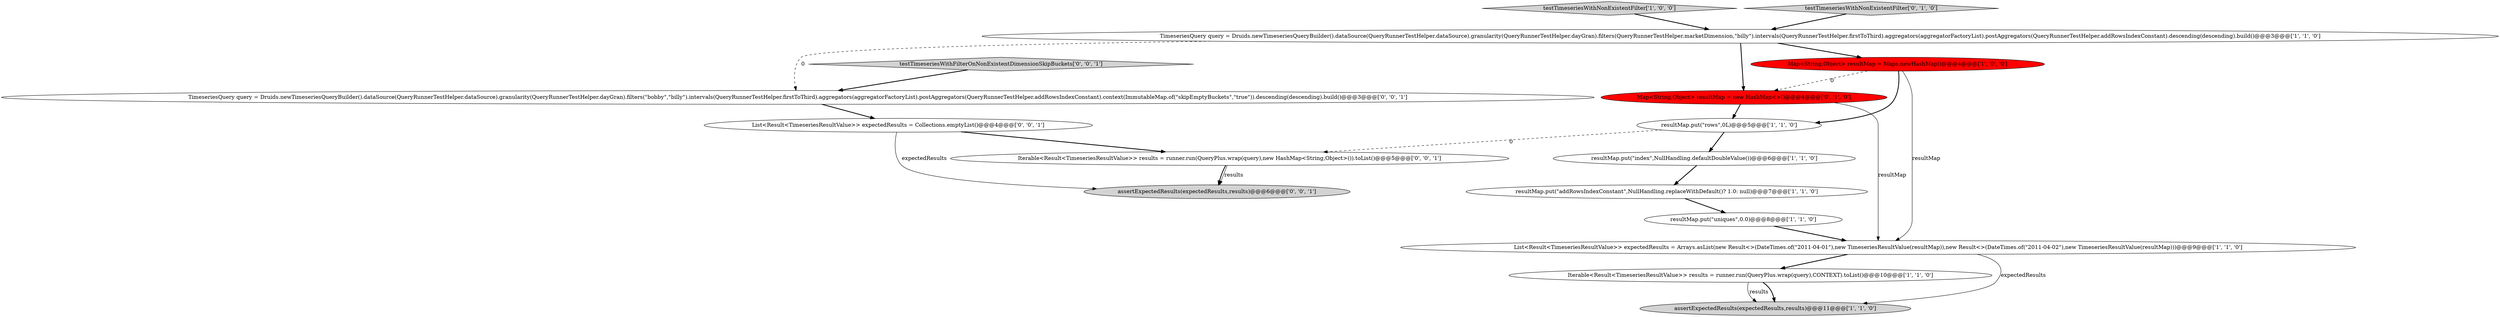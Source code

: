 digraph {
0 [style = filled, label = "resultMap.put(\"rows\",0L)@@@5@@@['1', '1', '0']", fillcolor = white, shape = ellipse image = "AAA0AAABBB1BBB"];
12 [style = filled, label = "Iterable<Result<TimeseriesResultValue>> results = runner.run(QueryPlus.wrap(query),new HashMap<String,Object>()).toList()@@@5@@@['0', '0', '1']", fillcolor = white, shape = ellipse image = "AAA0AAABBB3BBB"];
14 [style = filled, label = "testTimeseriesWithFilterOnNonExistentDimensionSkipBuckets['0', '0', '1']", fillcolor = lightgray, shape = diamond image = "AAA0AAABBB3BBB"];
13 [style = filled, label = "assertExpectedResults(expectedResults,results)@@@6@@@['0', '0', '1']", fillcolor = lightgray, shape = ellipse image = "AAA0AAABBB3BBB"];
2 [style = filled, label = "assertExpectedResults(expectedResults,results)@@@11@@@['1', '1', '0']", fillcolor = lightgray, shape = ellipse image = "AAA0AAABBB1BBB"];
16 [style = filled, label = "TimeseriesQuery query = Druids.newTimeseriesQueryBuilder().dataSource(QueryRunnerTestHelper.dataSource).granularity(QueryRunnerTestHelper.dayGran).filters(\"bobby\",\"billy\").intervals(QueryRunnerTestHelper.firstToThird).aggregators(aggregatorFactoryList).postAggregators(QueryRunnerTestHelper.addRowsIndexConstant).context(ImmutableMap.of(\"skipEmptyBuckets\",\"true\")).descending(descending).build()@@@3@@@['0', '0', '1']", fillcolor = white, shape = ellipse image = "AAA0AAABBB3BBB"];
3 [style = filled, label = "Iterable<Result<TimeseriesResultValue>> results = runner.run(QueryPlus.wrap(query),CONTEXT).toList()@@@10@@@['1', '1', '0']", fillcolor = white, shape = ellipse image = "AAA0AAABBB1BBB"];
1 [style = filled, label = "resultMap.put(\"addRowsIndexConstant\",NullHandling.replaceWithDefault()? 1.0: null)@@@7@@@['1', '1', '0']", fillcolor = white, shape = ellipse image = "AAA0AAABBB1BBB"];
5 [style = filled, label = "resultMap.put(\"uniques\",0.0)@@@8@@@['1', '1', '0']", fillcolor = white, shape = ellipse image = "AAA0AAABBB1BBB"];
8 [style = filled, label = "testTimeseriesWithNonExistentFilter['1', '0', '0']", fillcolor = lightgray, shape = diamond image = "AAA0AAABBB1BBB"];
6 [style = filled, label = "TimeseriesQuery query = Druids.newTimeseriesQueryBuilder().dataSource(QueryRunnerTestHelper.dataSource).granularity(QueryRunnerTestHelper.dayGran).filters(QueryRunnerTestHelper.marketDimension,\"billy\").intervals(QueryRunnerTestHelper.firstToThird).aggregators(aggregatorFactoryList).postAggregators(QueryRunnerTestHelper.addRowsIndexConstant).descending(descending).build()@@@3@@@['1', '1', '0']", fillcolor = white, shape = ellipse image = "AAA0AAABBB1BBB"];
11 [style = filled, label = "testTimeseriesWithNonExistentFilter['0', '1', '0']", fillcolor = lightgray, shape = diamond image = "AAA0AAABBB2BBB"];
4 [style = filled, label = "Map<String,Object> resultMap = Maps.newHashMap()@@@4@@@['1', '0', '0']", fillcolor = red, shape = ellipse image = "AAA1AAABBB1BBB"];
15 [style = filled, label = "List<Result<TimeseriesResultValue>> expectedResults = Collections.emptyList()@@@4@@@['0', '0', '1']", fillcolor = white, shape = ellipse image = "AAA0AAABBB3BBB"];
7 [style = filled, label = "resultMap.put(\"index\",NullHandling.defaultDoubleValue())@@@6@@@['1', '1', '0']", fillcolor = white, shape = ellipse image = "AAA0AAABBB1BBB"];
10 [style = filled, label = "Map<String,Object> resultMap = new HashMap<>()@@@4@@@['0', '1', '0']", fillcolor = red, shape = ellipse image = "AAA1AAABBB2BBB"];
9 [style = filled, label = "List<Result<TimeseriesResultValue>> expectedResults = Arrays.asList(new Result<>(DateTimes.of(\"2011-04-01\"),new TimeseriesResultValue(resultMap)),new Result<>(DateTimes.of(\"2011-04-02\"),new TimeseriesResultValue(resultMap)))@@@9@@@['1', '1', '0']", fillcolor = white, shape = ellipse image = "AAA0AAABBB1BBB"];
1->5 [style = bold, label=""];
14->16 [style = bold, label=""];
16->15 [style = bold, label=""];
7->1 [style = bold, label=""];
15->13 [style = solid, label="expectedResults"];
5->9 [style = bold, label=""];
10->9 [style = solid, label="resultMap"];
11->6 [style = bold, label=""];
8->6 [style = bold, label=""];
0->12 [style = dashed, label="0"];
4->9 [style = solid, label="resultMap"];
4->0 [style = bold, label=""];
0->7 [style = bold, label=""];
9->2 [style = solid, label="expectedResults"];
12->13 [style = bold, label=""];
6->4 [style = bold, label=""];
6->16 [style = dashed, label="0"];
3->2 [style = bold, label=""];
6->10 [style = bold, label=""];
10->0 [style = bold, label=""];
9->3 [style = bold, label=""];
3->2 [style = solid, label="results"];
15->12 [style = bold, label=""];
4->10 [style = dashed, label="0"];
12->13 [style = solid, label="results"];
}
